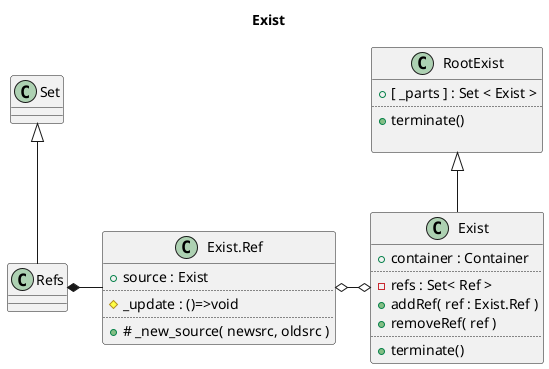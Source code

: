 @startuml

skinparam DefaultFontName "arial"

title Exist

class RootExist {
	+ [ _parts ] : Set < Exist >
	..
	+ terminate()

}

class Exist {
	+ container : Container
	..
	- refs : Set< Ref >
	+ addRef( ref : Exist.Ref )
	+ removeRef( ref )
	..
	+ terminate()
}

class "Exist.Ref" as ExistRef {
	+ source : Exist
	..
	# _update : ()=>void
	..
	+# _new_source( newsrc, oldsrc )
}

RootExist <|-- Exist
ExistRef o-o Exist

Set <|-- Refs
Refs *- ExistRef


@enduml
